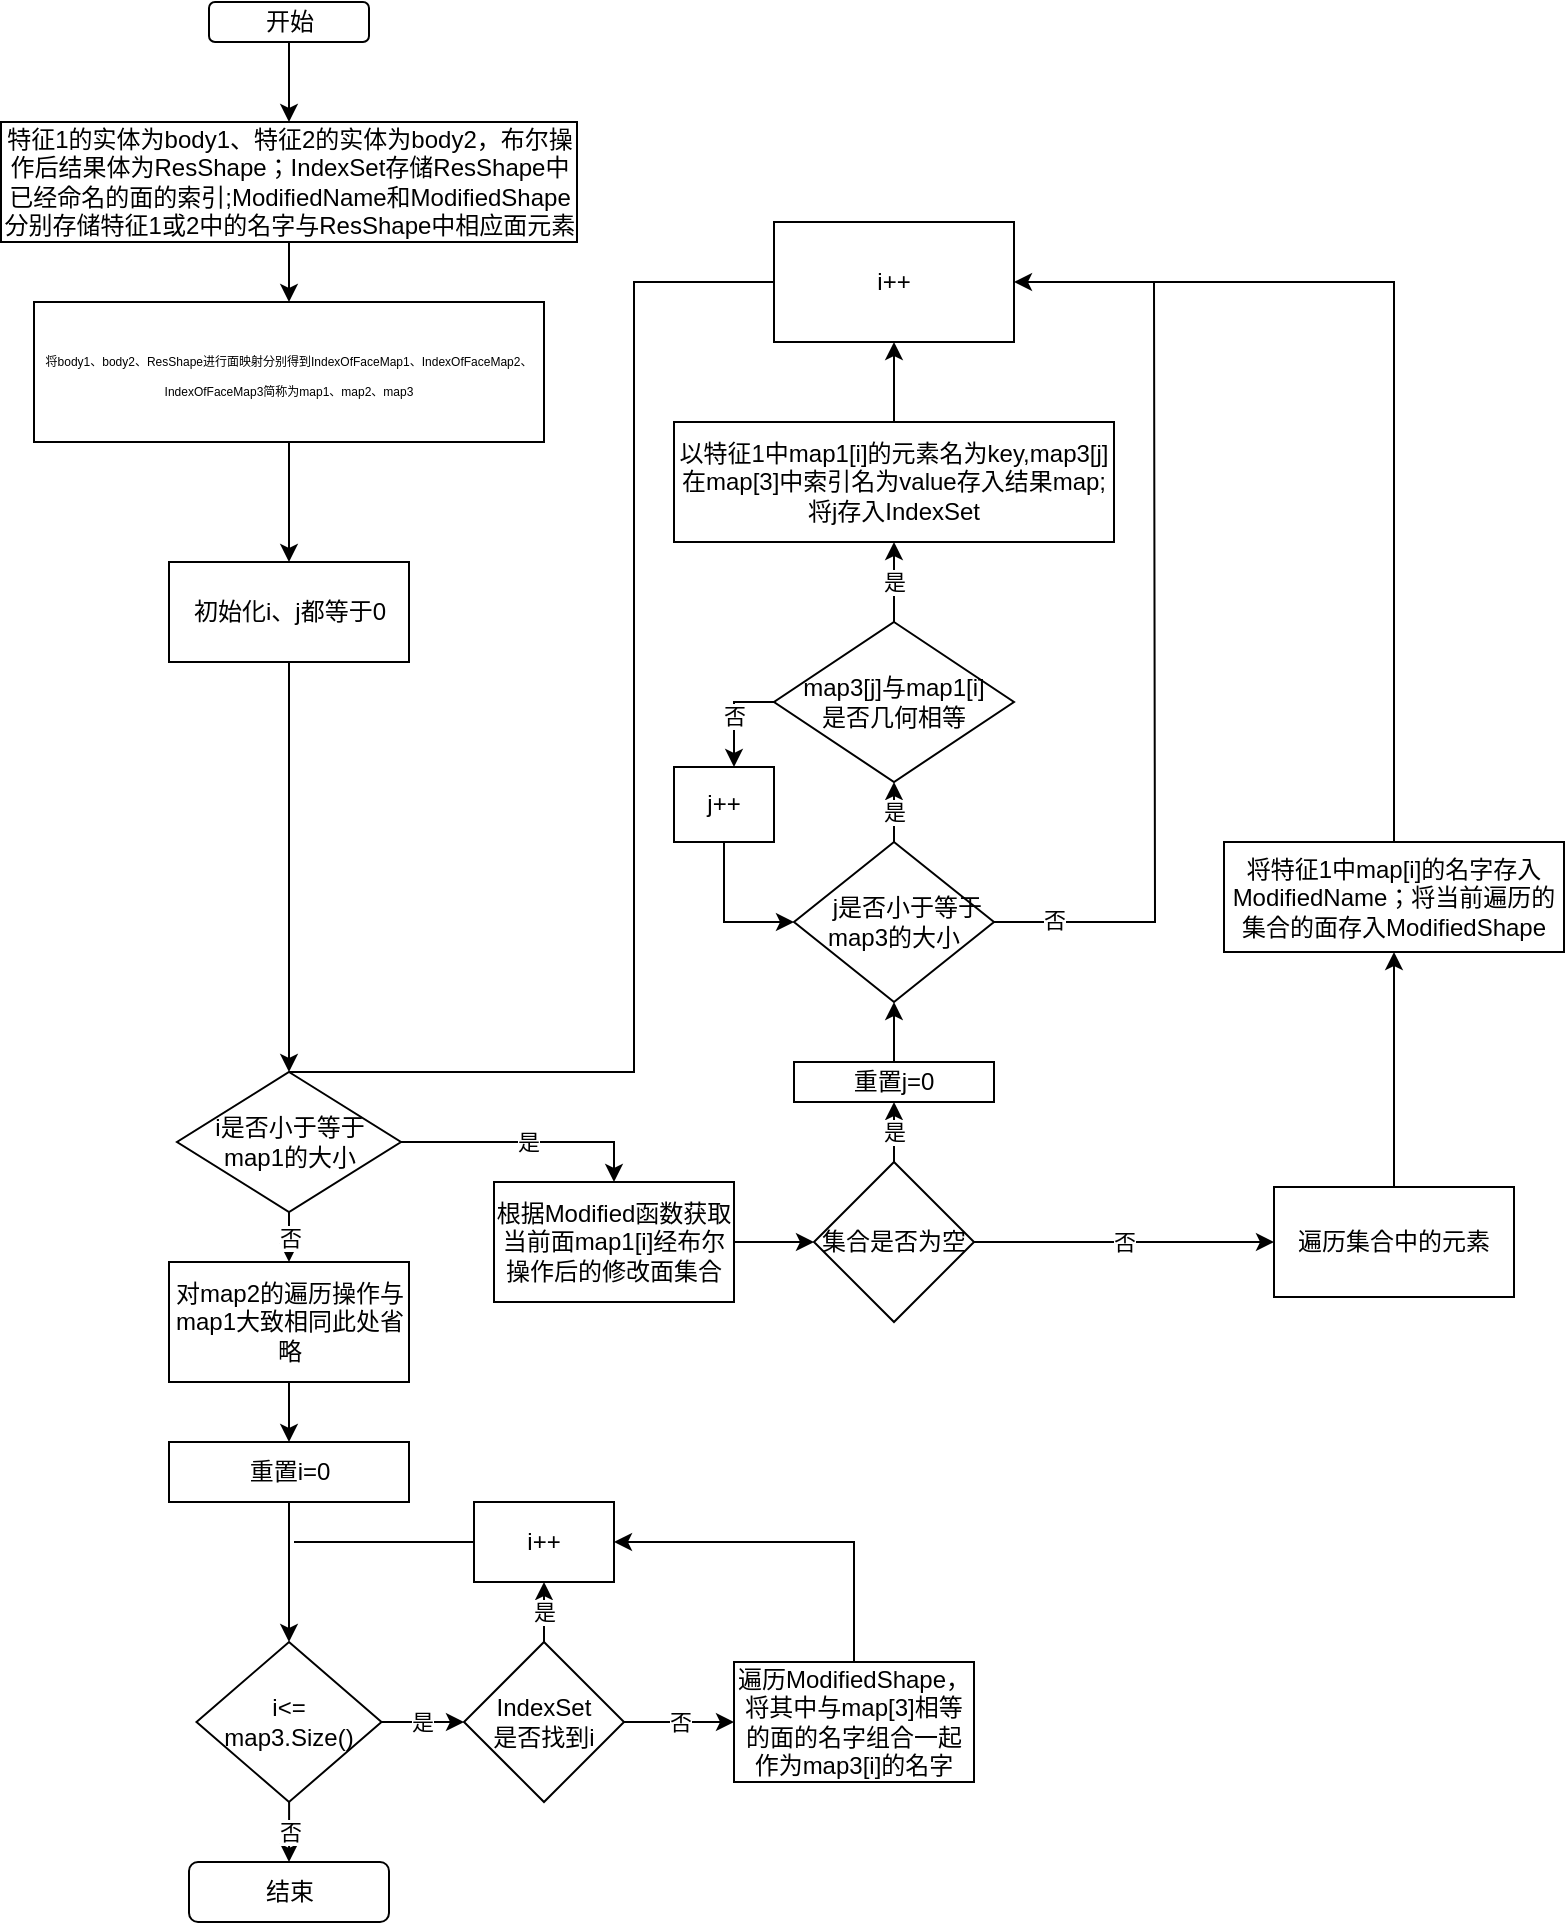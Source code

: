 <mxfile version="21.0.8" type="github">
  <diagram name="第 1 页" id="_Mh3rlw3rDL7OMKS7EPb">
    <mxGraphModel dx="2117" dy="1749" grid="1" gridSize="10" guides="1" tooltips="1" connect="1" arrows="1" fold="1" page="1" pageScale="1" pageWidth="827" pageHeight="1169" math="0" shadow="0">
      <root>
        <mxCell id="0" />
        <mxCell id="1" parent="0" />
        <mxCell id="zeZFywTTIwXV4-_s_FP3-36" style="edgeStyle=orthogonalEdgeStyle;rounded=0;orthogonalLoop=1;jettySize=auto;html=1;entryX=0.5;entryY=0;entryDx=0;entryDy=0;" parent="1" source="zeZFywTTIwXV4-_s_FP3-1" target="zeZFywTTIwXV4-_s_FP3-35" edge="1">
          <mxGeometry relative="1" as="geometry" />
        </mxCell>
        <mxCell id="zeZFywTTIwXV4-_s_FP3-1" value="开始" style="rounded=1;whiteSpace=wrap;html=1;" parent="1" vertex="1">
          <mxGeometry x="-32.5" y="-120" width="80" height="20" as="geometry" />
        </mxCell>
        <mxCell id="zeZFywTTIwXV4-_s_FP3-10" style="edgeStyle=orthogonalEdgeStyle;rounded=0;orthogonalLoop=1;jettySize=auto;html=1;entryX=0.5;entryY=0;entryDx=0;entryDy=0;" parent="1" source="zeZFywTTIwXV4-_s_FP3-3" target="zeZFywTTIwXV4-_s_FP3-9" edge="1">
          <mxGeometry relative="1" as="geometry" />
        </mxCell>
        <mxCell id="zeZFywTTIwXV4-_s_FP3-3" value="&lt;font style=&quot;font-size: 6px;&quot;&gt;将body1、body2、ResShape进行面映射分别得到IndexOfFaceMap1、IndexOfFaceMap2、IndexOfFaceMap3简称为map1、map2、map3&lt;/font&gt;" style="rounded=0;whiteSpace=wrap;html=1;" parent="1" vertex="1">
          <mxGeometry x="-120" y="30" width="255" height="70" as="geometry" />
        </mxCell>
        <mxCell id="zeZFywTTIwXV4-_s_FP3-13" value="否" style="edgeStyle=orthogonalEdgeStyle;rounded=0;orthogonalLoop=1;jettySize=auto;html=1;entryX=0.5;entryY=0;entryDx=0;entryDy=0;" parent="1" source="zeZFywTTIwXV4-_s_FP3-5" target="zeZFywTTIwXV4-_s_FP3-46" edge="1">
          <mxGeometry relative="1" as="geometry">
            <mxPoint x="7.5" y="555" as="targetPoint" />
          </mxGeometry>
        </mxCell>
        <mxCell id="zeZFywTTIwXV4-_s_FP3-14" value="是" style="edgeStyle=orthogonalEdgeStyle;rounded=0;orthogonalLoop=1;jettySize=auto;html=1;entryX=0.5;entryY=0;entryDx=0;entryDy=0;" parent="1" source="zeZFywTTIwXV4-_s_FP3-5" target="zeZFywTTIwXV4-_s_FP3-16" edge="1">
          <mxGeometry relative="1" as="geometry">
            <mxPoint x="100" y="455" as="targetPoint" />
          </mxGeometry>
        </mxCell>
        <mxCell id="zeZFywTTIwXV4-_s_FP3-5" value="i是否小于等于&lt;br&gt;map1的大小" style="rhombus;whiteSpace=wrap;html=1;" parent="1" vertex="1">
          <mxGeometry x="-48.5" y="415" width="112" height="70" as="geometry" />
        </mxCell>
        <mxCell id="zeZFywTTIwXV4-_s_FP3-7" style="edgeStyle=orthogonalEdgeStyle;rounded=0;orthogonalLoop=1;jettySize=auto;html=1;exitX=0.5;exitY=1;exitDx=0;exitDy=0;" parent="1" source="zeZFywTTIwXV4-_s_FP3-1" target="zeZFywTTIwXV4-_s_FP3-1" edge="1">
          <mxGeometry relative="1" as="geometry" />
        </mxCell>
        <mxCell id="zeZFywTTIwXV4-_s_FP3-12" style="edgeStyle=orthogonalEdgeStyle;rounded=0;orthogonalLoop=1;jettySize=auto;html=1;entryX=0.5;entryY=0;entryDx=0;entryDy=0;" parent="1" source="zeZFywTTIwXV4-_s_FP3-9" target="zeZFywTTIwXV4-_s_FP3-5" edge="1">
          <mxGeometry relative="1" as="geometry" />
        </mxCell>
        <mxCell id="zeZFywTTIwXV4-_s_FP3-9" value="初始化i、j都等于0" style="rounded=0;whiteSpace=wrap;html=1;" parent="1" vertex="1">
          <mxGeometry x="-52.5" y="160" width="120" height="50" as="geometry" />
        </mxCell>
        <mxCell id="zeZFywTTIwXV4-_s_FP3-17" style="edgeStyle=orthogonalEdgeStyle;rounded=0;orthogonalLoop=1;jettySize=auto;html=1;entryX=0;entryY=0.5;entryDx=0;entryDy=0;" parent="1" source="zeZFywTTIwXV4-_s_FP3-16" target="zeZFywTTIwXV4-_s_FP3-18" edge="1">
          <mxGeometry relative="1" as="geometry">
            <mxPoint x="260" y="455" as="targetPoint" />
          </mxGeometry>
        </mxCell>
        <mxCell id="zeZFywTTIwXV4-_s_FP3-16" value="根据Modified函数获取当前面map1[i]经布尔操作后的修改面集合" style="rounded=0;whiteSpace=wrap;html=1;" parent="1" vertex="1">
          <mxGeometry x="110" y="470" width="120" height="60" as="geometry" />
        </mxCell>
        <mxCell id="zeZFywTTIwXV4-_s_FP3-19" value="否" style="edgeStyle=orthogonalEdgeStyle;rounded=0;orthogonalLoop=1;jettySize=auto;html=1;entryX=0;entryY=0.5;entryDx=0;entryDy=0;" parent="1" source="zeZFywTTIwXV4-_s_FP3-18" target="zeZFywTTIwXV4-_s_FP3-20" edge="1">
          <mxGeometry relative="1" as="geometry">
            <mxPoint x="400" y="455" as="targetPoint" />
          </mxGeometry>
        </mxCell>
        <mxCell id="zeZFywTTIwXV4-_s_FP3-29" value="是" style="edgeStyle=orthogonalEdgeStyle;rounded=0;orthogonalLoop=1;jettySize=auto;html=1;entryX=0.5;entryY=1;entryDx=0;entryDy=0;" parent="1" source="zeZFywTTIwXV4-_s_FP3-18" target="PiIxzS3DIi4MbN8NGd1Q-1" edge="1">
          <mxGeometry relative="1" as="geometry">
            <mxPoint x="310" y="410" as="targetPoint" />
          </mxGeometry>
        </mxCell>
        <mxCell id="zeZFywTTIwXV4-_s_FP3-18" value="集合是否为空" style="rhombus;whiteSpace=wrap;html=1;" parent="1" vertex="1">
          <mxGeometry x="270" y="460" width="80" height="80" as="geometry" />
        </mxCell>
        <mxCell id="zeZFywTTIwXV4-_s_FP3-47" style="edgeStyle=orthogonalEdgeStyle;rounded=0;orthogonalLoop=1;jettySize=auto;html=1;entryX=0.5;entryY=1;entryDx=0;entryDy=0;" parent="1" source="zeZFywTTIwXV4-_s_FP3-20" target="zeZFywTTIwXV4-_s_FP3-41" edge="1">
          <mxGeometry relative="1" as="geometry" />
        </mxCell>
        <mxCell id="zeZFywTTIwXV4-_s_FP3-20" value="遍历集合中的元素" style="rounded=0;whiteSpace=wrap;html=1;" parent="1" vertex="1">
          <mxGeometry x="500" y="472.5" width="120" height="55" as="geometry" />
        </mxCell>
        <mxCell id="zeZFywTTIwXV4-_s_FP3-24" style="edgeStyle=orthogonalEdgeStyle;rounded=0;orthogonalLoop=1;jettySize=auto;html=1;entryX=0.5;entryY=1;entryDx=0;entryDy=0;" parent="1" source="zeZFywTTIwXV4-_s_FP3-22" target="zeZFywTTIwXV4-_s_FP3-25" edge="1">
          <mxGeometry relative="1" as="geometry">
            <mxPoint x="310" y="290" as="targetPoint" />
          </mxGeometry>
        </mxCell>
        <mxCell id="zeZFywTTIwXV4-_s_FP3-22" value="以特征1中map1[i]的元素名为key,map3[j]在map[3]中索引名为value存入结果map;&lt;br&gt;将j存入IndexSet" style="rounded=0;whiteSpace=wrap;html=1;" parent="1" vertex="1">
          <mxGeometry x="200" y="90" width="220" height="60" as="geometry" />
        </mxCell>
        <mxCell id="zeZFywTTIwXV4-_s_FP3-25" value="i++" style="rounded=0;whiteSpace=wrap;html=1;" parent="1" vertex="1">
          <mxGeometry x="250" y="-10" width="120" height="60" as="geometry" />
        </mxCell>
        <mxCell id="zeZFywTTIwXV4-_s_FP3-30" value="是" style="edgeStyle=orthogonalEdgeStyle;rounded=0;orthogonalLoop=1;jettySize=auto;html=1;exitX=0.5;exitY=0;exitDx=0;exitDy=0;entryX=0.5;entryY=1;entryDx=0;entryDy=0;" parent="1" source="zeZFywTTIwXV4-_s_FP3-28" target="zeZFywTTIwXV4-_s_FP3-32" edge="1">
          <mxGeometry relative="1" as="geometry">
            <mxPoint x="310" y="250" as="targetPoint" />
          </mxGeometry>
        </mxCell>
        <mxCell id="zeZFywTTIwXV4-_s_FP3-28" value="&amp;nbsp; &amp;nbsp; j是否小于等于&lt;br&gt;map3的大小" style="rhombus;whiteSpace=wrap;html=1;" parent="1" vertex="1">
          <mxGeometry x="260" y="300" width="100" height="80" as="geometry" />
        </mxCell>
        <mxCell id="zeZFywTTIwXV4-_s_FP3-34" value="是" style="edgeStyle=orthogonalEdgeStyle;rounded=0;orthogonalLoop=1;jettySize=auto;html=1;" parent="1" source="zeZFywTTIwXV4-_s_FP3-32" target="zeZFywTTIwXV4-_s_FP3-22" edge="1">
          <mxGeometry relative="1" as="geometry" />
        </mxCell>
        <mxCell id="azU4CD6XvhwlvaBpi7kH-1" value="否" style="edgeStyle=orthogonalEdgeStyle;rounded=0;orthogonalLoop=1;jettySize=auto;html=1;" parent="1" source="zeZFywTTIwXV4-_s_FP3-32" target="azU4CD6XvhwlvaBpi7kH-3" edge="1">
          <mxGeometry relative="1" as="geometry">
            <mxPoint x="210" y="220" as="targetPoint" />
            <Array as="points">
              <mxPoint x="230" y="230" />
            </Array>
          </mxGeometry>
        </mxCell>
        <mxCell id="zeZFywTTIwXV4-_s_FP3-32" value="map3[j]与map1[i]&lt;br&gt;是否几何相等" style="rhombus;whiteSpace=wrap;html=1;" parent="1" vertex="1">
          <mxGeometry x="250" y="190" width="120" height="80" as="geometry" />
        </mxCell>
        <mxCell id="zeZFywTTIwXV4-_s_FP3-37" style="edgeStyle=orthogonalEdgeStyle;rounded=0;orthogonalLoop=1;jettySize=auto;html=1;entryX=0.5;entryY=0;entryDx=0;entryDy=0;" parent="1" source="zeZFywTTIwXV4-_s_FP3-35" target="zeZFywTTIwXV4-_s_FP3-3" edge="1">
          <mxGeometry relative="1" as="geometry" />
        </mxCell>
        <mxCell id="zeZFywTTIwXV4-_s_FP3-35" value="特征1的实体为body1、特征2的实体为body2，布尔操作后结果体为ResShape；IndexSet存储ResShape中已经命名的面的索引;ModifiedName和ModifiedShape分别存储特征1或2中的名字与ResShape中相应面元素" style="rounded=0;whiteSpace=wrap;html=1;" parent="1" vertex="1">
          <mxGeometry x="-136.5" y="-60" width="288" height="60" as="geometry" />
        </mxCell>
        <mxCell id="zeZFywTTIwXV4-_s_FP3-39" value="" style="endArrow=none;html=1;rounded=0;edgeStyle=orthogonalEdgeStyle;entryX=0;entryY=0.5;entryDx=0;entryDy=0;exitX=0.5;exitY=0;exitDx=0;exitDy=0;" parent="1" source="zeZFywTTIwXV4-_s_FP3-5" target="zeZFywTTIwXV4-_s_FP3-25" edge="1">
          <mxGeometry width="50" height="50" relative="1" as="geometry">
            <mxPoint x="100" y="320" as="sourcePoint" />
            <mxPoint x="150" y="270" as="targetPoint" />
            <Array as="points">
              <mxPoint x="180" y="415" />
              <mxPoint x="180" y="20" />
            </Array>
          </mxGeometry>
        </mxCell>
        <mxCell id="zeZFywTTIwXV4-_s_FP3-42" style="edgeStyle=orthogonalEdgeStyle;rounded=0;orthogonalLoop=1;jettySize=auto;html=1;entryX=1;entryY=0.5;entryDx=0;entryDy=0;exitX=0.5;exitY=0;exitDx=0;exitDy=0;" parent="1" source="zeZFywTTIwXV4-_s_FP3-41" target="zeZFywTTIwXV4-_s_FP3-25" edge="1">
          <mxGeometry relative="1" as="geometry">
            <Array as="points">
              <mxPoint x="560" y="20" />
            </Array>
            <mxPoint x="570" y="260" as="sourcePoint" />
          </mxGeometry>
        </mxCell>
        <mxCell id="zeZFywTTIwXV4-_s_FP3-41" value="将特征1中map[i]的名字存入ModifiedName；将当前遍历的集合的面存入ModifiedShape" style="rounded=0;whiteSpace=wrap;html=1;" parent="1" vertex="1">
          <mxGeometry x="475" y="300" width="170" height="55" as="geometry" />
        </mxCell>
        <mxCell id="zeZFywTTIwXV4-_s_FP3-48" style="edgeStyle=orthogonalEdgeStyle;rounded=0;orthogonalLoop=1;jettySize=auto;html=1;entryX=0.5;entryY=0;entryDx=0;entryDy=0;" parent="1" source="zeZFywTTIwXV4-_s_FP3-46" target="zeZFywTTIwXV4-_s_FP3-49" edge="1">
          <mxGeometry relative="1" as="geometry">
            <mxPoint x="7.5" y="610" as="targetPoint" />
          </mxGeometry>
        </mxCell>
        <mxCell id="zeZFywTTIwXV4-_s_FP3-46" value="对map2的遍历操作与map1大致相同此处省略" style="rounded=0;whiteSpace=wrap;html=1;" parent="1" vertex="1">
          <mxGeometry x="-52.5" y="510" width="120" height="60" as="geometry" />
        </mxCell>
        <mxCell id="zeZFywTTIwXV4-_s_FP3-50" style="edgeStyle=orthogonalEdgeStyle;rounded=0;orthogonalLoop=1;jettySize=auto;html=1;entryX=0.5;entryY=0;entryDx=0;entryDy=0;" parent="1" source="zeZFywTTIwXV4-_s_FP3-49" target="zeZFywTTIwXV4-_s_FP3-51" edge="1">
          <mxGeometry relative="1" as="geometry">
            <mxPoint x="7.5" y="670" as="targetPoint" />
          </mxGeometry>
        </mxCell>
        <mxCell id="zeZFywTTIwXV4-_s_FP3-49" value="重置i=0" style="rounded=0;whiteSpace=wrap;html=1;" parent="1" vertex="1">
          <mxGeometry x="-52.5" y="600" width="120" height="30" as="geometry" />
        </mxCell>
        <mxCell id="zeZFywTTIwXV4-_s_FP3-52" value="是" style="edgeStyle=orthogonalEdgeStyle;rounded=0;orthogonalLoop=1;jettySize=auto;html=1;entryX=0;entryY=0.5;entryDx=0;entryDy=0;" parent="1" source="zeZFywTTIwXV4-_s_FP3-51" target="zeZFywTTIwXV4-_s_FP3-54" edge="1">
          <mxGeometry relative="1" as="geometry">
            <mxPoint x="80" y="700" as="targetPoint" />
          </mxGeometry>
        </mxCell>
        <mxCell id="zeZFywTTIwXV4-_s_FP3-61" value="否" style="edgeStyle=orthogonalEdgeStyle;rounded=0;orthogonalLoop=1;jettySize=auto;html=1;entryX=0.5;entryY=0;entryDx=0;entryDy=0;" parent="1" source="zeZFywTTIwXV4-_s_FP3-51" target="zeZFywTTIwXV4-_s_FP3-60" edge="1">
          <mxGeometry relative="1" as="geometry" />
        </mxCell>
        <mxCell id="zeZFywTTIwXV4-_s_FP3-51" value="i&amp;lt;=&lt;br&gt;map3.Size()" style="rhombus;whiteSpace=wrap;html=1;" parent="1" vertex="1">
          <mxGeometry x="-38.75" y="700" width="92.5" height="80" as="geometry" />
        </mxCell>
        <mxCell id="zeZFywTTIwXV4-_s_FP3-55" value="否" style="edgeStyle=orthogonalEdgeStyle;rounded=0;orthogonalLoop=1;jettySize=auto;html=1;entryX=0;entryY=0.5;entryDx=0;entryDy=0;" parent="1" source="zeZFywTTIwXV4-_s_FP3-54" target="zeZFywTTIwXV4-_s_FP3-56" edge="1">
          <mxGeometry relative="1" as="geometry">
            <mxPoint x="230" y="700" as="targetPoint" />
          </mxGeometry>
        </mxCell>
        <mxCell id="zeZFywTTIwXV4-_s_FP3-62" value="是" style="edgeStyle=orthogonalEdgeStyle;rounded=0;orthogonalLoop=1;jettySize=auto;html=1;entryX=0.5;entryY=1;entryDx=0;entryDy=0;" parent="1" source="zeZFywTTIwXV4-_s_FP3-54" target="zeZFywTTIwXV4-_s_FP3-58" edge="1">
          <mxGeometry relative="1" as="geometry" />
        </mxCell>
        <mxCell id="zeZFywTTIwXV4-_s_FP3-54" value="IndexSet&lt;br&gt;是否找到i" style="rhombus;whiteSpace=wrap;html=1;" parent="1" vertex="1">
          <mxGeometry x="95" y="700" width="80" height="80" as="geometry" />
        </mxCell>
        <mxCell id="zeZFywTTIwXV4-_s_FP3-63" style="edgeStyle=orthogonalEdgeStyle;rounded=0;orthogonalLoop=1;jettySize=auto;html=1;entryX=1;entryY=0.5;entryDx=0;entryDy=0;" parent="1" source="zeZFywTTIwXV4-_s_FP3-56" target="zeZFywTTIwXV4-_s_FP3-58" edge="1">
          <mxGeometry relative="1" as="geometry">
            <Array as="points">
              <mxPoint x="290" y="650" />
            </Array>
          </mxGeometry>
        </mxCell>
        <mxCell id="zeZFywTTIwXV4-_s_FP3-56" value="遍历ModifiedShape，将其中与map[3]相等的面的名字组合一起作为map3[i]的名字" style="rounded=0;whiteSpace=wrap;html=1;" parent="1" vertex="1">
          <mxGeometry x="230" y="710" width="120" height="60" as="geometry" />
        </mxCell>
        <mxCell id="zeZFywTTIwXV4-_s_FP3-58" value="i++" style="rounded=0;whiteSpace=wrap;html=1;" parent="1" vertex="1">
          <mxGeometry x="100" y="630" width="70" height="40" as="geometry" />
        </mxCell>
        <mxCell id="zeZFywTTIwXV4-_s_FP3-60" value="结束" style="rounded=1;whiteSpace=wrap;html=1;" parent="1" vertex="1">
          <mxGeometry x="-42.5" y="810" width="100" height="30" as="geometry" />
        </mxCell>
        <mxCell id="zeZFywTTIwXV4-_s_FP3-65" value="" style="endArrow=none;html=1;rounded=0;entryX=0;entryY=0.5;entryDx=0;entryDy=0;" parent="1" target="zeZFywTTIwXV4-_s_FP3-58" edge="1">
          <mxGeometry width="50" height="50" relative="1" as="geometry">
            <mxPoint x="10" y="650" as="sourcePoint" />
            <mxPoint x="190" y="810" as="targetPoint" />
          </mxGeometry>
        </mxCell>
        <mxCell id="azU4CD6XvhwlvaBpi7kH-7" style="edgeStyle=orthogonalEdgeStyle;rounded=0;orthogonalLoop=1;jettySize=auto;html=1;" parent="1" source="azU4CD6XvhwlvaBpi7kH-3" target="zeZFywTTIwXV4-_s_FP3-28" edge="1">
          <mxGeometry relative="1" as="geometry">
            <Array as="points">
              <mxPoint x="225" y="340" />
            </Array>
          </mxGeometry>
        </mxCell>
        <mxCell id="azU4CD6XvhwlvaBpi7kH-3" value="j++" style="rounded=0;whiteSpace=wrap;html=1;" parent="1" vertex="1">
          <mxGeometry x="200" y="262.5" width="50" height="37.5" as="geometry" />
        </mxCell>
        <mxCell id="azU4CD6XvhwlvaBpi7kH-9" value="" style="endArrow=none;html=1;rounded=0;exitX=1;exitY=0.5;exitDx=0;exitDy=0;edgeStyle=orthogonalEdgeStyle;" parent="1" source="zeZFywTTIwXV4-_s_FP3-28" edge="1">
          <mxGeometry width="50" height="50" relative="1" as="geometry">
            <mxPoint x="380" y="330" as="sourcePoint" />
            <mxPoint x="440" y="20" as="targetPoint" />
          </mxGeometry>
        </mxCell>
        <mxCell id="azU4CD6XvhwlvaBpi7kH-10" value="否" style="edgeLabel;html=1;align=center;verticalAlign=middle;resizable=0;points=[];" parent="azU4CD6XvhwlvaBpi7kH-9" vertex="1" connectable="0">
          <mxGeometry x="-0.852" y="1" relative="1" as="geometry">
            <mxPoint as="offset" />
          </mxGeometry>
        </mxCell>
        <mxCell id="PiIxzS3DIi4MbN8NGd1Q-2" style="edgeStyle=orthogonalEdgeStyle;rounded=0;orthogonalLoop=1;jettySize=auto;html=1;entryX=0.5;entryY=1;entryDx=0;entryDy=0;" edge="1" parent="1" source="PiIxzS3DIi4MbN8NGd1Q-1" target="zeZFywTTIwXV4-_s_FP3-28">
          <mxGeometry relative="1" as="geometry" />
        </mxCell>
        <mxCell id="PiIxzS3DIi4MbN8NGd1Q-1" value="重置j=0" style="rounded=0;whiteSpace=wrap;html=1;" vertex="1" parent="1">
          <mxGeometry x="260" y="410" width="100" height="20" as="geometry" />
        </mxCell>
      </root>
    </mxGraphModel>
  </diagram>
</mxfile>
